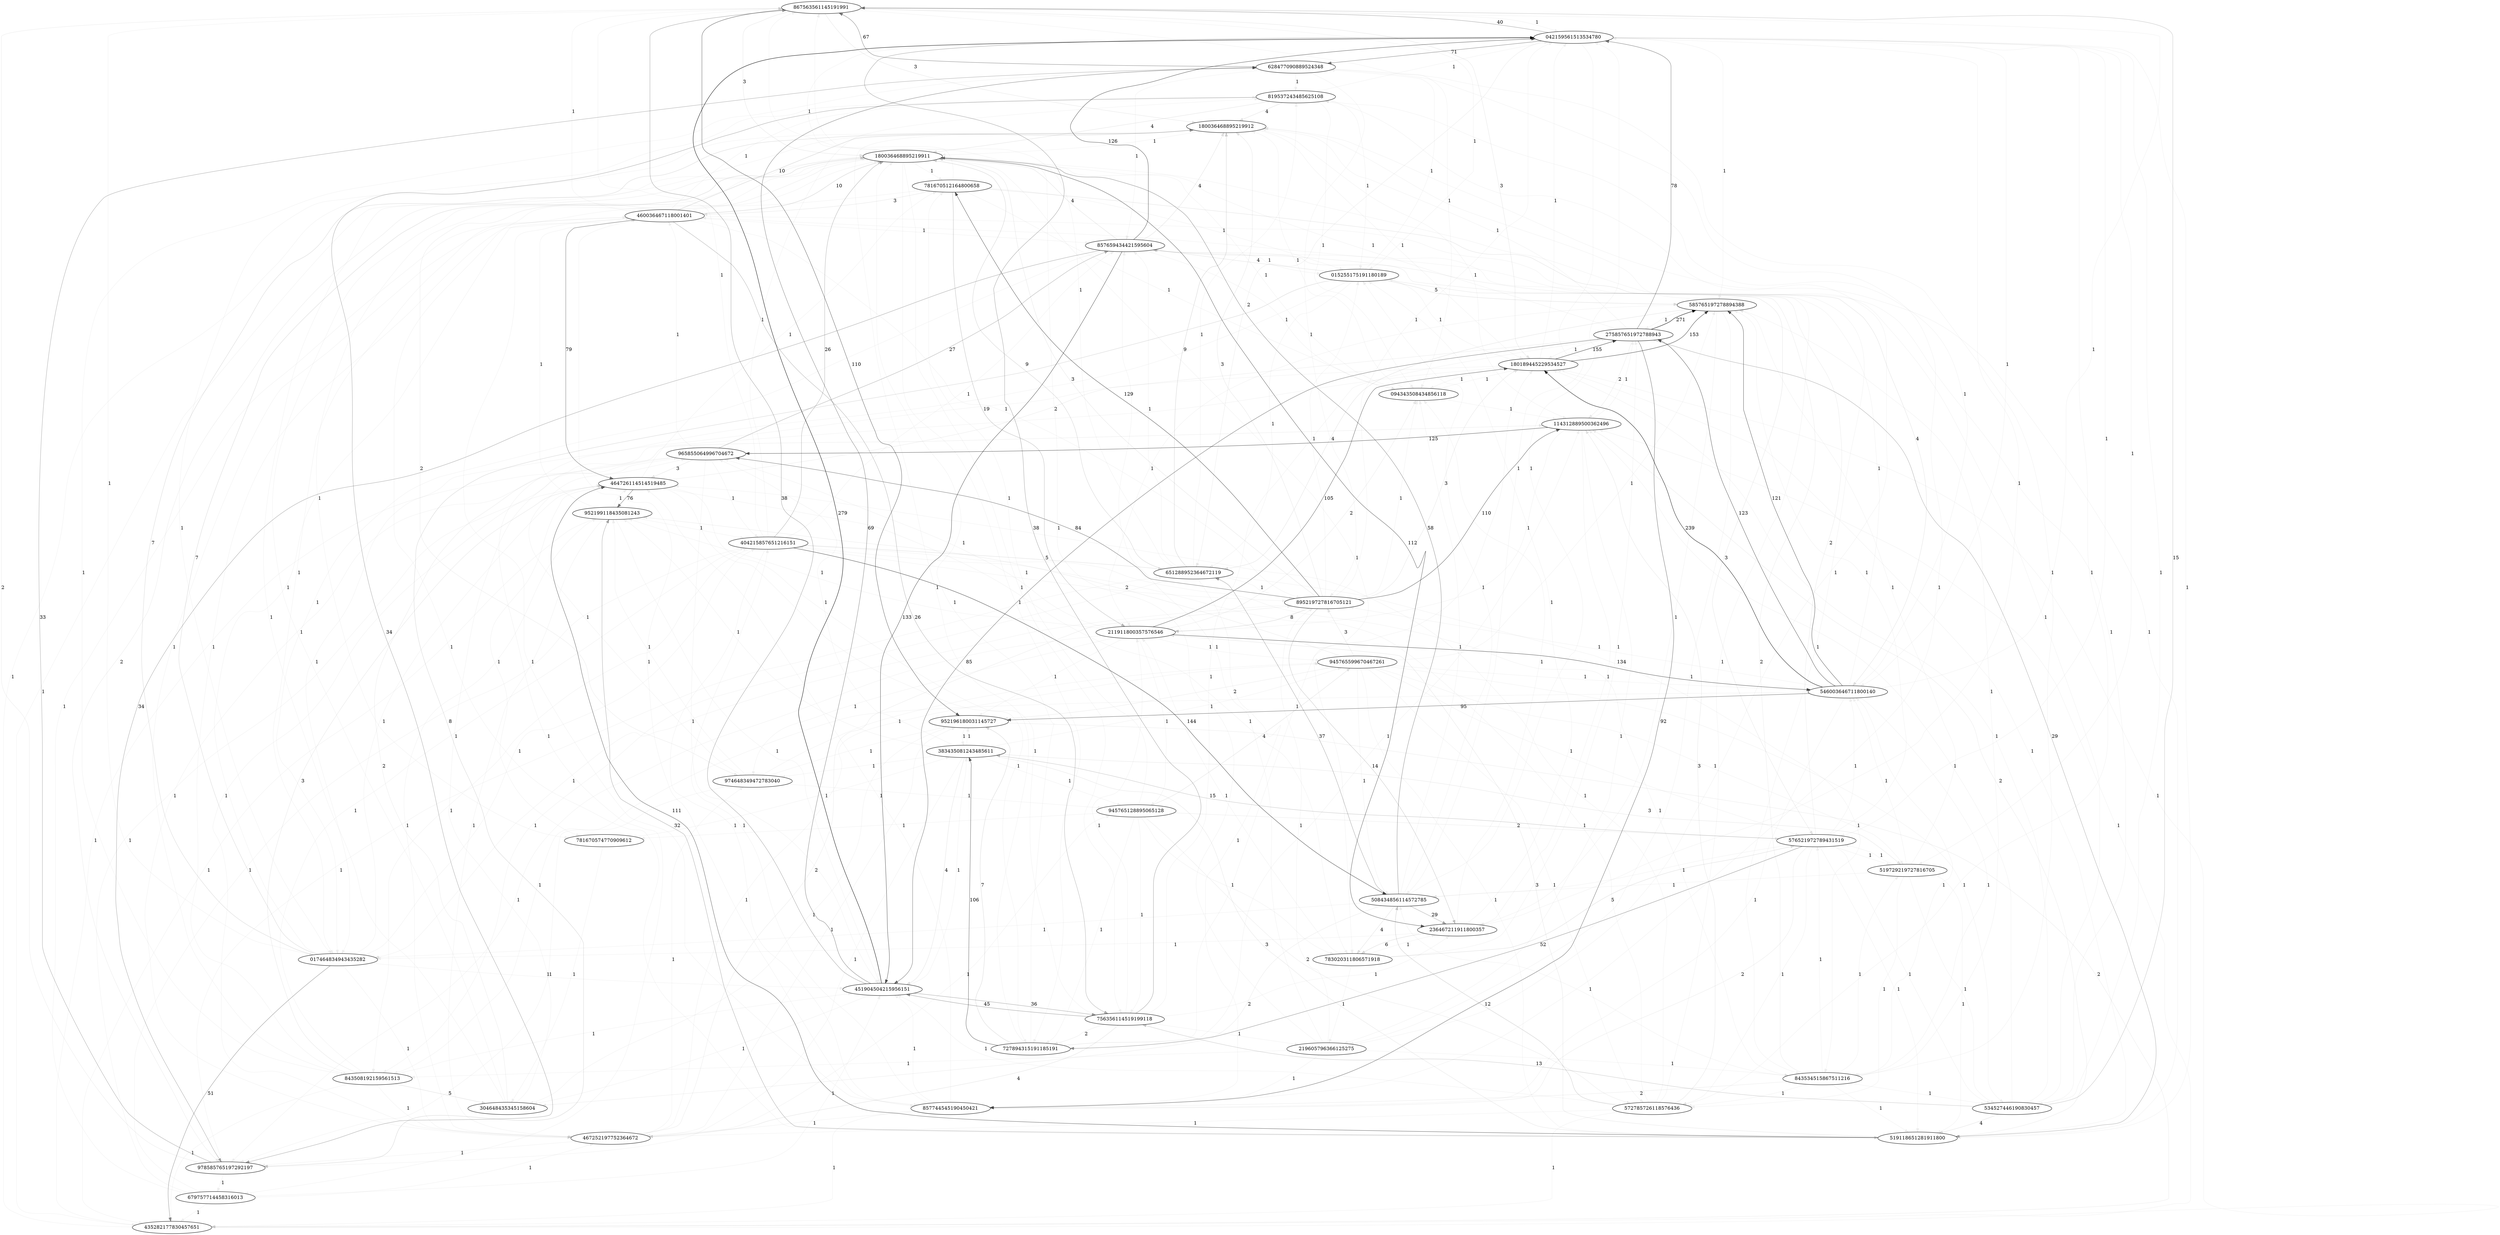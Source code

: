 digraph {
	867563561145191991
	781670512164800658
	945765599670467261
	275857651972788943
	304648435345158604
	843534515867511216
	464726114514519485
	585765197278894388
	042159561513534780
	180036468895219911
	783020311806571918
	727894315191185191
	383435081243485611
	781670574770909612
	978585765197292197
	756356114519199118
	017464834943435282
	508434856114572785
	219605796366125275
	572785726118576436
	404215857651216151
	114312889500362496
	094343508434856118
	534527446190830457
	467252197752364672
	451904504215956151
	843508192159561513
	519118651281911800
	236467211911800357
	576521972789431519
	857744545190450421
	015255175191180189
	519729219727816705
	211911800357576546
	952196180031145727
	679757714458316013
	546003646711800140
	895219727816705121
	180189445229534527
	435282177830457651
	945765128895065128
	651288952364672119
	180036468895219912
	857659434421595604
	819537243485625108
	974648349472783040
	460036467118001401
	952199118435081243
	965855064996704672
	628477090889524348
	867563561145191991 -> 042159561513534780 [label=1 color="#000000f"]
	867563561145191991 -> 180036468895219911 [label=3 color="#0000001a"]
	867563561145191991 -> 017464834943435282 [label=1 color="#000000f"]
	867563561145191991 -> 094343508434856118 [label=1 color="#000000f"]
	867563561145191991 -> 015255175191180189 [label=1 color="#000000f"]
	867563561145191991 -> 952196180031145727 [label=110 color="#000000a0"]
	867563561145191991 -> 180189445229534527 [label=3 color="#0000001a"]
	867563561145191991 -> 180036468895219912 [label=3 color="#0000001a"]
	781670512164800658 -> 042159561513534780 [label=1 color="#000000f"]
	781670512164800658 -> 017464834943435282 [label=1 color="#000000f"]
	781670512164800658 -> 094343508434856118 [label=1 color="#000000f"]
	781670512164800658 -> 015255175191180189 [label=1 color="#000000f"]
	781670512164800658 -> 211911800357576546 [label=19 color="#00000042"]
	781670512164800658 -> 546003646711800140 [label=4 color="#0000001e"]
	781670512164800658 -> 460036467118001401 [label=3 color="#0000001a"]
	945765599670467261 -> 585765197278894388 [label=1 color="#000000f"]
	945765599670467261 -> 508434856114572785 [label=1 color="#000000f"]
	945765599670467261 -> 572785726118576436 [label=1 color="#000000f"]
	945765599670467261 -> 534527446190830457 [label=1 color="#000000f"]
	945765599670467261 -> 519118651281911800 [label=1 color="#000000f"]
	945765599670467261 -> 576521972789431519 [label=1 color="#000000f"]
	945765599670467261 -> 519729219727816705 [label=1 color="#000000f"]
	945765599670467261 -> 952196180031145727 [label=2 color="#00000015"]
	945765599670467261 -> 546003646711800140 [label=1 color="#000000f"]
	945765599670467261 -> 895219727816705121 [label=3 color="#0000001a"]
	945765599670467261 -> 952199118435081243 [label=2 color="#00000015"]
	275857651972788943 -> 585765197278894388 [label=271 color="#000000fb"]
	275857651972788943 -> 042159561513534780 [label=78 color="#00000086"]
	275857651972788943 -> 180036468895219911 [label=1 color="#000000f"]
	275857651972788943 -> 114312889500362496 [label=2 color="#00000015"]
	275857651972788943 -> 451904504215956151 [label=85 color="#0000008c"]
	275857651972788943 -> 519118651281911800 [label=29 color="#00000052"]
	275857651972788943 -> 857744545190450421 [label=92 color="#00000092"]
	275857651972788943 -> 180189445229534527 [label=1 color="#000000f"]
	275857651972788943 -> 180036468895219912 [label=1 color="#000000f"]
	304648435345158604 -> 180036468895219911 [label=1 color="#000000f"]
	304648435345158604 -> 114312889500362496 [label=2 color="#00000015"]
	304648435345158604 -> 180189445229534527 [label=1 color="#000000f"]
	304648435345158604 -> 180036468895219912 [label=1 color="#000000f"]
	843534515867511216 -> 585765197278894388 [label=1 color="#000000f"]
	843534515867511216 -> 508434856114572785 [label=1 color="#000000f"]
	843534515867511216 -> 572785726118576436 [label=1 color="#000000f"]
	843534515867511216 -> 534527446190830457 [label=1 color="#000000f"]
	843534515867511216 -> 519118651281911800 [label=1 color="#000000f"]
	843534515867511216 -> 576521972789431519 [label=1 color="#000000f"]
	843534515867511216 -> 857744545190450421 [label=2 color="#00000015"]
	843534515867511216 -> 519729219727816705 [label=1 color="#000000f"]
	843534515867511216 -> 546003646711800140 [label=1 color="#000000f"]
	843534515867511216 -> 857659434421595604 [label=2 color="#00000015"]
	464726114514519485 -> 781670512164800658 [label=1 color="#000000f"]
	464726114514519485 -> 275857651972788943 [label=2 color="#00000015"]
	464726114514519485 -> 783020311806571918 [label=1 color="#000000f"]
	464726114514519485 -> 727894315191185191 [label=1 color="#000000f"]
	464726114514519485 -> 781670574770909612 [label=1 color="#000000f"]
	464726114514519485 -> 756356114519199118 [label=1 color="#000000f"]
	464726114514519485 -> 952199118435081243 [label=76 color="#00000085"]
	585765197278894388 -> 275857651972788943 [label=1 color="#000000f"]
	585765197278894388 -> 219605796366125275 [label=1 color="#000000f"]
	585765197278894388 -> 236467211911800357 [label=1 color="#000000f"]
	585765197278894388 -> 211911800357576546 [label=1 color="#000000f"]
	585765197278894388 -> 651288952364672119 [label=4 color="#0000001e"]
	042159561513534780 -> 867563561145191991 [label=40 color="#00000060"]
	042159561513534780 -> 585765197278894388 [label=1 color="#000000f"]
	042159561513534780 -> 508434856114572785 [label=1 color="#000000f"]
	042159561513534780 -> 572785726118576436 [label=1 color="#000000f"]
	042159561513534780 -> 534527446190830457 [label=1 color="#000000f"]
	042159561513534780 -> 519118651281911800 [label=1 color="#000000f"]
	042159561513534780 -> 576521972789431519 [label=1 color="#000000f"]
	042159561513534780 -> 519729219727816705 [label=1 color="#000000f"]
	042159561513534780 -> 546003646711800140 [label=1 color="#000000f"]
	042159561513534780 -> 651288952364672119 [label=2 color="#00000015"]
	042159561513534780 -> 628477090889524348 [label=71 color="#00000080"]
	180036468895219911 -> 781670512164800658 [label=1 color="#000000f"]
	180036468895219911 -> 783020311806571918 [label=1 color="#000000f"]
	180036468895219911 -> 727894315191185191 [label=1 color="#000000f"]
	180036468895219911 -> 781670574770909612 [label=1 color="#000000f"]
	180036468895219911 -> 978585765197292197 [label=2 color="#00000015"]
	180036468895219911 -> 756356114519199118 [label=1 color="#000000f"]
	180036468895219911 -> 236467211911800357 [label=112 color="#000000a1"]
	180036468895219911 -> 974648349472783040 [label=2 color="#00000015"]
	783020311806571918 -> 275857651972788943 [label=1 color="#000000f"]
	783020311806571918 -> 219605796366125275 [label=1 color="#000000f"]
	783020311806571918 -> 236467211911800357 [label=1 color="#000000f"]
	783020311806571918 -> 576521972789431519 [label=5 color="#00000022"]
	783020311806571918 -> 211911800357576546 [label=1 color="#000000f"]
	727894315191185191 -> 180036468895219911 [label=1 color="#000000f"]
	727894315191185191 -> 383435081243485611 [label=106 color="#0000009d"]
	727894315191185191 -> 114312889500362496 [label=1 color="#000000f"]
	727894315191185191 -> 952196180031145727 [label=7 color="#00000028"]
	727894315191185191 -> 180189445229534527 [label=1 color="#000000f"]
	727894315191185191 -> 180036468895219912 [label=1 color="#000000f"]
	383435081243485611 -> 945765599670467261 [label=1 color="#000000f"]
	383435081243485611 -> 978585765197292197 [label=1 color="#000000f"]
	383435081243485611 -> 451904504215956151 [label=4 color="#0000001e"]
	383435081243485611 -> 519118651281911800 [label=3 color="#0000001a"]
	383435081243485611 -> 519729219727816705 [label=3 color="#0000001a"]
	383435081243485611 -> 952196180031145727 [label=1 color="#000000f"]
	383435081243485611 -> 945765128895065128 [label=1 color="#000000f"]
	383435081243485611 -> 974648349472783040 [label=1 color="#000000f"]
	383435081243485611 -> 952199118435081243 [label=1 color="#000000f"]
	383435081243485611 -> 965855064996704672 [label=1 color="#000000f"]
	781670574770909612 -> 304648435345158604 [label=1 color="#000000f"]
	781670574770909612 -> 383435081243485611 [label=1 color="#000000f"]
	978585765197292197 -> 867563561145191991 [label=2 color="#00000015"]
	978585765197292197 -> 679757714458316013 [label=1 color="#000000f"]
	978585765197292197 -> 651288952364672119 [label=1 color="#000000f"]
	978585765197292197 -> 628477090889524348 [label=33 color="#00000057"]
	756356114519199118 -> 275857651972788943 [label=1 color="#000000f"]
	756356114519199118 -> 042159561513534780 [label=38 color="#0000005e"]
	756356114519199118 -> 727894315191185191 [label=2 color="#00000015"]
	756356114519199118 -> 219605796366125275 [label=1 color="#000000f"]
	756356114519199118 -> 467252197752364672 [label=4 color="#0000001e"]
	756356114519199118 -> 451904504215956151 [label=45 color="#00000066"]
	756356114519199118 -> 236467211911800357 [label=1 color="#000000f"]
	756356114519199118 -> 211911800357576546 [label=1 color="#000000f"]
	017464834943435282 -> 464726114514519485 [label=1 color="#000000f"]
	017464834943435282 -> 180036468895219911 [label=7 color="#00000028"]
	017464834943435282 -> 404215857651216151 [label=1 color="#000000f"]
	017464834943435282 -> 467252197752364672 [label=1 color="#000000f"]
	017464834943435282 -> 451904504215956151 [label=1 color="#000000f"]
	017464834943435282 -> 435282177830457651 [label=51 color="#0000006d"]
	017464834943435282 -> 180036468895219912 [label=7 color="#00000028"]
	017464834943435282 -> 460036467118001401 [label=1 color="#000000f"]
	508434856114572785 -> 304648435345158604 [label=2 color="#00000015"]
	508434856114572785 -> 042159561513534780 [label=1 color="#000000f"]
	508434856114572785 -> 180036468895219911 [label=58 color="#00000074"]
	508434856114572785 -> 783020311806571918 [label=4 color="#0000001e"]
	508434856114572785 -> 017464834943435282 [label=1 color="#000000f"]
	508434856114572785 -> 094343508434856118 [label=1 color="#000000f"]
	508434856114572785 -> 236467211911800357 [label=29 color="#00000052"]
	508434856114572785 -> 015255175191180189 [label=1 color="#000000f"]
	508434856114572785 -> 651288952364672119 [label=37 color="#0000005c"]
	219605796366125275 -> 867563561145191991 [label=1 color="#000000f"]
	219605796366125275 -> 843534515867511216 [label=1 color="#000000f"]
	219605796366125275 -> 843508192159561513 [label=1 color="#000000f"]
	219605796366125275 -> 857744545190450421 [label=1 color="#000000f"]
	219605796366125275 -> 895219727816705121 [label=1 color="#000000f"]
	219605796366125275 -> 857659434421595604 [label=1 color="#000000f"]
	219605796366125275 -> 819537243485625108 [label=1 color="#000000f"]
	572785726118576436 -> 464726114514519485 [label=1 color="#000000f"]
	572785726118576436 -> 508434856114572785 [label=12 color="#00000034"]
	572785726118576436 -> 404215857651216151 [label=1 color="#000000f"]
	572785726118576436 -> 114312889500362496 [label=3 color="#0000001a"]
	572785726118576436 -> 467252197752364672 [label=1 color="#000000f"]
	572785726118576436 -> 451904504215956151 [label=1 color="#000000f"]
	572785726118576436 -> 435282177830457651 [label=1 color="#000000f"]
	572785726118576436 -> 460036467118001401 [label=1 color="#000000f"]
	404215857651216151 -> 867563561145191991 [label=1 color="#000000f"]
	404215857651216151 -> 843534515867511216 [label=1 color="#000000f"]
	404215857651216151 -> 180036468895219911 [label=26 color="#0000004d"]
	404215857651216151 -> 508434856114572785 [label=144 color="#000000b7"]
	404215857651216151 -> 843508192159561513 [label=1 color="#000000f"]
	404215857651216151 -> 857744545190450421 [label=1 color="#000000f"]
	404215857651216151 -> 895219727816705121 [label=1 color="#000000f"]
	404215857651216151 -> 651288952364672119 [label=5 color="#00000022"]
	404215857651216151 -> 857659434421595604 [label=1 color="#000000f"]
	404215857651216151 -> 819537243485625108 [label=1 color="#000000f"]
	114312889500362496 -> 275857651972788943 [label=1 color="#000000f"]
	114312889500362496 -> 219605796366125275 [label=1 color="#000000f"]
	114312889500362496 -> 236467211911800357 [label=1 color="#000000f"]
	114312889500362496 -> 211911800357576546 [label=1 color="#000000f"]
	114312889500362496 -> 965855064996704672 [label=125 color="#000000aa"]
	094343508434856118 -> 180036468895219911 [label=1 color="#000000f"]
	094343508434856118 -> 114312889500362496 [label=1 color="#000000f"]
	094343508434856118 -> 180189445229534527 [label=1 color="#000000f"]
	094343508434856118 -> 180036468895219912 [label=1 color="#000000f"]
	534527446190830457 -> 867563561145191991 [label=15 color="#0000003b"]
	534527446190830457 -> 180036468895219911 [label=1 color="#000000f"]
	534527446190830457 -> 756356114519199118 [label=13 color="#00000037"]
	534527446190830457 -> 114312889500362496 [label=1 color="#000000f"]
	534527446190830457 -> 519118651281911800 [label=4 color="#0000001e"]
	534527446190830457 -> 180189445229534527 [label=1 color="#000000f"]
	534527446190830457 -> 180036468895219912 [label=1 color="#000000f"]
	467252197752364672 -> 945765599670467261 [label=1 color="#000000f"]
	467252197752364672 -> 978585765197292197 [label=1 color="#000000f"]
	467252197752364672 -> 952196180031145727 [label=1 color="#000000f"]
	467252197752364672 -> 895219727816705121 [label=2 color="#00000015"]
	467252197752364672 -> 945765128895065128 [label=1 color="#000000f"]
	467252197752364672 -> 974648349472783040 [label=1 color="#000000f"]
	467252197752364672 -> 952199118435081243 [label=1 color="#000000f"]
	467252197752364672 -> 965855064996704672 [label=1 color="#000000f"]
	451904504215956151 -> 867563561145191991 [label=38 color="#0000005e"]
	451904504215956151 -> 304648435345158604 [label=1 color="#000000f"]
	451904504215956151 -> 042159561513534780 [label=279 color="#000000ff"]
	451904504215956151 -> 383435081243485611 [label=1 color="#000000f"]
	451904504215956151 -> 756356114519199118 [label=36 color="#0000005b"]
	451904504215956151 -> 628477090889524348 [label=69 color="#0000007e"]
	843508192159561513 -> 304648435345158604 [label=5 color="#00000022"]
	843508192159561513 -> 464726114514519485 [label=3 color="#0000001a"]
	843508192159561513 -> 404215857651216151 [label=1 color="#000000f"]
	843508192159561513 -> 467252197752364672 [label=1 color="#000000f"]
	843508192159561513 -> 451904504215956151 [label=1 color="#000000f"]
	843508192159561513 -> 435282177830457651 [label=1 color="#000000f"]
	843508192159561513 -> 460036467118001401 [label=1 color="#000000f"]
	519118651281911800 -> 464726114514519485 [label=111 color="#000000a0"]
	519118651281911800 -> 180036468895219911 [label=1 color="#000000f"]
	519118651281911800 -> 114312889500362496 [label=2 color="#00000015"]
	519118651281911800 -> 211911800357576546 [label=3 color="#0000001a"]
	519118651281911800 -> 180189445229534527 [label=1 color="#000000f"]
	519118651281911800 -> 180036468895219912 [label=1 color="#000000f"]
	519118651281911800 -> 952199118435081243 [label=32 color="#00000056"]
	236467211911800357 -> 042159561513534780 [label=1 color="#000000f"]
	236467211911800357 -> 783020311806571918 [label=6 color="#00000025"]
	236467211911800357 -> 017464834943435282 [label=1 color="#000000f"]
	236467211911800357 -> 094343508434856118 [label=1 color="#000000f"]
	236467211911800357 -> 015255175191180189 [label=1 color="#000000f"]
	576521972789431519 -> 585765197278894388 [label=1 color="#000000f"]
	576521972789431519 -> 727894315191185191 [label=52 color="#0000006e"]
	576521972789431519 -> 383435081243485611 [label=15 color="#0000003b"]
	576521972789431519 -> 508434856114572785 [label=1 color="#000000f"]
	576521972789431519 -> 572785726118576436 [label=1 color="#000000f"]
	576521972789431519 -> 534527446190830457 [label=1 color="#000000f"]
	576521972789431519 -> 519118651281911800 [label=1 color="#000000f"]
	576521972789431519 -> 857744545190450421 [label=2 color="#00000015"]
	576521972789431519 -> 519729219727816705 [label=1 color="#000000f"]
	576521972789431519 -> 546003646711800140 [label=1 color="#000000f"]
	576521972789431519 -> 857659434421595604 [label=2 color="#00000015"]
	857744545190450421 -> 464726114514519485 [label=1 color="#000000f"]
	857744545190450421 -> 404215857651216151 [label=1 color="#000000f"]
	857744545190450421 -> 467252197752364672 [label=1 color="#000000f"]
	857744545190450421 -> 451904504215956151 [label=1 color="#000000f"]
	857744545190450421 -> 435282177830457651 [label=1 color="#000000f"]
	857744545190450421 -> 460036467118001401 [label=1 color="#000000f"]
	015255175191180189 -> 585765197278894388 [label=5 color="#00000022"]
	015255175191180189 -> 978585765197292197 [label=8 color="#0000002b"]
	015255175191180189 -> 576521972789431519 [label=3 color="#0000001a"]
	015255175191180189 -> 679757714458316013 [label=1 color="#000000f"]
	015255175191180189 -> 651288952364672119 [label=1 color="#000000f"]
	015255175191180189 -> 857659434421595604 [label=4 color="#0000001e"]
	015255175191180189 -> 628477090889524348 [label=1 color="#000000f"]
	519729219727816705 -> 585765197278894388 [label=1 color="#000000f"]
	519729219727816705 -> 508434856114572785 [label=1 color="#000000f"]
	519729219727816705 -> 572785726118576436 [label=1 color="#000000f"]
	519729219727816705 -> 534527446190830457 [label=1 color="#000000f"]
	519729219727816705 -> 519118651281911800 [label=1 color="#000000f"]
	519729219727816705 -> 576521972789431519 [label=1 color="#000000f"]
	519729219727816705 -> 546003646711800140 [label=1 color="#000000f"]
	211911800357576546 -> 945765599670467261 [label=1 color="#000000f"]
	211911800357576546 -> 978585765197292197 [label=1 color="#000000f"]
	211911800357576546 -> 094343508434856118 [label=2 color="#00000015"]
	211911800357576546 -> 952196180031145727 [label=1 color="#000000f"]
	211911800357576546 -> 546003646711800140 [label=134 color="#000000b0"]
	211911800357576546 -> 180189445229534527 [label=105 color="#0000009c"]
	211911800357576546 -> 945765128895065128 [label=1 color="#000000f"]
	211911800357576546 -> 974648349472783040 [label=1 color="#000000f"]
	211911800357576546 -> 952199118435081243 [label=1 color="#000000f"]
	211911800357576546 -> 965855064996704672 [label=1 color="#000000f"]
	952196180031145727 -> 304648435345158604 [label=1 color="#000000f"]
	952196180031145727 -> 383435081243485611 [label=1 color="#000000f"]
	952196180031145727 -> 435282177830457651 [label=2 color="#00000015"]
	679757714458316013 -> 464726114514519485 [label=1 color="#000000f"]
	679757714458316013 -> 404215857651216151 [label=1 color="#000000f"]
	679757714458316013 -> 467252197752364672 [label=1 color="#000000f"]
	679757714458316013 -> 451904504215956151 [label=1 color="#000000f"]
	679757714458316013 -> 435282177830457651 [label=1 color="#000000f"]
	679757714458316013 -> 460036467118001401 [label=1 color="#000000f"]
	546003646711800140 -> 867563561145191991 [label=1 color="#000000f"]
	546003646711800140 -> 275857651972788943 [label=123 color="#000000a9"]
	546003646711800140 -> 843534515867511216 [label=1 color="#000000f"]
	546003646711800140 -> 585765197278894388 [label=121 color="#000000a7"]
	546003646711800140 -> 843508192159561513 [label=1 color="#000000f"]
	546003646711800140 -> 857744545190450421 [label=1 color="#000000f"]
	546003646711800140 -> 952196180031145727 [label=95 color="#00000094"]
	546003646711800140 -> 895219727816705121 [label=1 color="#000000f"]
	546003646711800140 -> 180189445229534527 [label=239 color="#000000ec"]
	546003646711800140 -> 857659434421595604 [label=1 color="#000000f"]
	546003646711800140 -> 819537243485625108 [label=1 color="#000000f"]
	895219727816705121 -> 781670512164800658 [label=129 color="#000000ad"]
	895219727816705121 -> 042159561513534780 [label=1 color="#000000f"]
	895219727816705121 -> 180036468895219911 [label=3 color="#0000001a"]
	895219727816705121 -> 017464834943435282 [label=1 color="#000000f"]
	895219727816705121 -> 114312889500362496 [label=110 color="#000000a0"]
	895219727816705121 -> 094343508434856118 [label=1 color="#000000f"]
	895219727816705121 -> 236467211911800357 [label=14 color="#00000039"]
	895219727816705121 -> 015255175191180189 [label=1 color="#000000f"]
	895219727816705121 -> 211911800357576546 [label=8 color="#0000002b"]
	895219727816705121 -> 180189445229534527 [label=3 color="#0000001a"]
	895219727816705121 -> 180036468895219912 [label=3 color="#0000001a"]
	895219727816705121 -> 965855064996704672 [label=84 color="#0000008b"]
	180189445229534527 -> 275857651972788943 [label=155 color="#000000be"]
	180189445229534527 -> 585765197278894388 [label=153 color="#000000bc"]
	180189445229534527 -> 042159561513534780 [label=1 color="#000000f"]
	180189445229534527 -> 017464834943435282 [label=1 color="#000000f"]
	180189445229534527 -> 094343508434856118 [label=1 color="#000000f"]
	180189445229534527 -> 015255175191180189 [label=1 color="#000000f"]
	435282177830457651 -> 180036468895219911 [label=1 color="#000000f"]
	435282177830457651 -> 114312889500362496 [label=1 color="#000000f"]
	435282177830457651 -> 180189445229534527 [label=1 color="#000000f"]
	435282177830457651 -> 180036468895219912 [label=1 color="#000000f"]
	945765128895065128 -> 781670512164800658 [label=1 color="#000000f"]
	945765128895065128 -> 945765599670467261 [label=4 color="#0000001e"]
	945765128895065128 -> 783020311806571918 [label=1 color="#000000f"]
	945765128895065128 -> 727894315191185191 [label=1 color="#000000f"]
	945765128895065128 -> 781670574770909612 [label=1 color="#000000f"]
	945765128895065128 -> 756356114519199118 [label=1 color="#000000f"]
	945765128895065128 -> 572785726118576436 [label=2 color="#00000015"]
	945765128895065128 -> 576521972789431519 [label=2 color="#00000015"]
	651288952364672119 -> 867563561145191991 [label=1 color="#000000f"]
	651288952364672119 -> 843534515867511216 [label=1 color="#000000f"]
	651288952364672119 -> 180036468895219911 [label=9 color="#0000002d"]
	651288952364672119 -> 843508192159561513 [label=1 color="#000000f"]
	651288952364672119 -> 857744545190450421 [label=1 color="#000000f"]
	651288952364672119 -> 895219727816705121 [label=1 color="#000000f"]
	651288952364672119 -> 180036468895219912 [label=9 color="#0000002d"]
	651288952364672119 -> 857659434421595604 [label=1 color="#000000f"]
	651288952364672119 -> 819537243485625108 [label=1 color="#000000f"]
	180036468895219912 -> 180036468895219911 [label=1 color="#000000f"]
	180036468895219912 -> 114312889500362496 [label=1 color="#000000f"]
	180036468895219912 -> 180189445229534527 [label=1 color="#000000f"]
	857659434421595604 -> 042159561513534780 [label=126 color="#000000ab"]
	857659434421595604 -> 180036468895219911 [label=4 color="#0000001e"]
	857659434421595604 -> 978585765197292197 [label=34 color="#00000059"]
	857659434421595604 -> 017464834943435282 [label=1 color="#000000f"]
	857659434421595604 -> 094343508434856118 [label=1 color="#000000f"]
	857659434421595604 -> 451904504215956151 [label=133 color="#000000b0"]
	857659434421595604 -> 015255175191180189 [label=1 color="#000000f"]
	857659434421595604 -> 180036468895219912 [label=4 color="#0000001e"]
	819537243485625108 -> 042159561513534780 [label=1 color="#000000f"]
	819537243485625108 -> 180036468895219911 [label=4 color="#0000001e"]
	819537243485625108 -> 978585765197292197 [label=34 color="#00000059"]
	819537243485625108 -> 017464834943435282 [label=1 color="#000000f"]
	819537243485625108 -> 094343508434856118 [label=1 color="#000000f"]
	819537243485625108 -> 015255175191180189 [label=1 color="#000000f"]
	819537243485625108 -> 180036468895219912 [label=4 color="#0000001e"]
	974648349472783040 -> 945765599670467261 [label=1 color="#000000f"]
	974648349472783040 -> 978585765197292197 [label=1 color="#000000f"]
	974648349472783040 -> 952196180031145727 [label=1 color="#000000f"]
	974648349472783040 -> 945765128895065128 [label=1 color="#000000f"]
	974648349472783040 -> 952199118435081243 [label=1 color="#000000f"]
	974648349472783040 -> 965855064996704672 [label=1 color="#000000f"]
	460036467118001401 -> 867563561145191991 [label=1 color="#000000f"]
	460036467118001401 -> 843534515867511216 [label=1 color="#000000f"]
	460036467118001401 -> 464726114514519485 [label=79 color="#00000087"]
	460036467118001401 -> 180036468895219911 [label=10 color="#00000030"]
	460036467118001401 -> 756356114519199118 [label=26 color="#0000004d"]
	460036467118001401 -> 843508192159561513 [label=1 color="#000000f"]
	460036467118001401 -> 857744545190450421 [label=1 color="#000000f"]
	460036467118001401 -> 895219727816705121 [label=1 color="#000000f"]
	460036467118001401 -> 180036468895219912 [label=10 color="#00000030"]
	460036467118001401 -> 857659434421595604 [label=1 color="#000000f"]
	460036467118001401 -> 819537243485625108 [label=1 color="#000000f"]
	952199118435081243 -> 464726114514519485 [label=1 color="#000000f"]
	952199118435081243 -> 404215857651216151 [label=1 color="#000000f"]
	952199118435081243 -> 467252197752364672 [label=1 color="#000000f"]
	952199118435081243 -> 451904504215956151 [label=1 color="#000000f"]
	952199118435081243 -> 435282177830457651 [label=1 color="#000000f"]
	952199118435081243 -> 460036467118001401 [label=1 color="#000000f"]
	965855064996704672 -> 464726114514519485 [label=3 color="#0000001a"]
	965855064996704672 -> 404215857651216151 [label=1 color="#000000f"]
	965855064996704672 -> 467252197752364672 [label=1 color="#000000f"]
	965855064996704672 -> 451904504215956151 [label=1 color="#000000f"]
	965855064996704672 -> 435282177830457651 [label=1 color="#000000f"]
	965855064996704672 -> 857659434421595604 [label=27 color="#0000004f"]
	965855064996704672 -> 460036467118001401 [label=1 color="#000000f"]
	628477090889524348 -> 867563561145191991 [label=67 color="#0000007c"]
	628477090889524348 -> 843534515867511216 [label=1 color="#000000f"]
	628477090889524348 -> 843508192159561513 [label=1 color="#000000f"]
	628477090889524348 -> 857744545190450421 [label=1 color="#000000f"]
	628477090889524348 -> 895219727816705121 [label=1 color="#000000f"]
	628477090889524348 -> 857659434421595604 [label=1 color="#000000f"]
	628477090889524348 -> 819537243485625108 [label=1 color="#000000f"]
}
